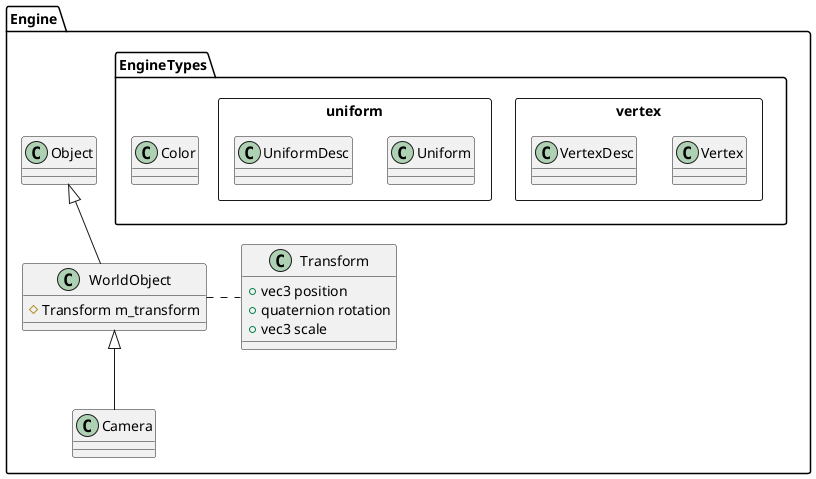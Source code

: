 @startuml Engine
skinparam groupInheritance 2

package Engine
{
    class Transform
    {
        + vec3 position
        + quaternion rotation
        + vec3 scale
    }
    class Object
    class WorldObject
    {
        # Transform m_transform
    }
    WorldObject .right. Transform
    Object <|-- WorldObject
    class Camera
    WorldObject <|-- Camera

    package EngineTypes
    {
        class Color
        package vertex << Rectangle >>
        {
            class Vertex
            class VertexDesc
        }
        package uniform << Rectangle >>
        {
            class Uniform
            class UniformDesc
        }
    }
}

@enduml
